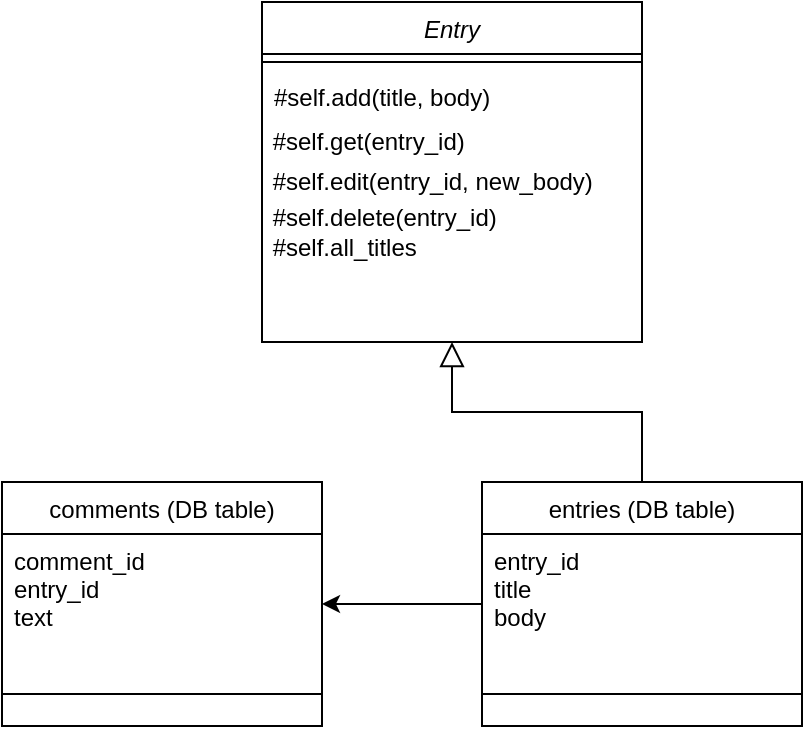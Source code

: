 <mxfile version="13.8.1" type="google" pages="2"><diagram id="C5RBs43oDa-KdzZeNtuy" name="Class Diagram"><mxGraphModel dx="842" dy="511" grid="1" gridSize="10" guides="1" tooltips="1" connect="1" arrows="1" fold="1" page="1" pageScale="1" pageWidth="827" pageHeight="1169" math="0" shadow="0"><root><mxCell id="WIyWlLk6GJQsqaUBKTNV-0"/><mxCell id="WIyWlLk6GJQsqaUBKTNV-1" parent="WIyWlLk6GJQsqaUBKTNV-0"/><mxCell id="zkfFHV4jXpPFQw0GAbJ--0" value="Entry" style="swimlane;fontStyle=2;align=center;verticalAlign=top;childLayout=stackLayout;horizontal=1;startSize=26;horizontalStack=0;resizeParent=1;resizeLast=0;collapsible=1;marginBottom=0;rounded=0;shadow=0;strokeWidth=1;" parent="WIyWlLk6GJQsqaUBKTNV-1" vertex="1"><mxGeometry x="220" y="120" width="190" height="170" as="geometry"><mxRectangle x="230" y="140" width="160" height="26" as="alternateBounds"/></mxGeometry></mxCell><mxCell id="zkfFHV4jXpPFQw0GAbJ--4" value="" style="line;html=1;strokeWidth=1;align=left;verticalAlign=middle;spacingTop=-1;spacingLeft=3;spacingRight=3;rotatable=0;labelPosition=right;points=[];portConstraint=eastwest;" parent="zkfFHV4jXpPFQw0GAbJ--0" vertex="1"><mxGeometry y="26" width="190" height="8" as="geometry"/></mxCell><mxCell id="zkfFHV4jXpPFQw0GAbJ--5" value="#self.add(title, body)" style="text;align=left;verticalAlign=top;spacingLeft=4;spacingRight=4;overflow=hidden;rotatable=0;points=[[0,0.5],[1,0.5]];portConstraint=eastwest;" parent="zkfFHV4jXpPFQw0GAbJ--0" vertex="1"><mxGeometry y="34" width="190" height="26" as="geometry"/></mxCell><mxCell id="1_X8xFD2rA93Px92pOrf-1" value="&amp;nbsp;#self.get(entry_id)" style="text;html=1;align=left;verticalAlign=middle;resizable=0;points=[];autosize=1;" parent="zkfFHV4jXpPFQw0GAbJ--0" vertex="1"><mxGeometry y="60" width="190" height="20" as="geometry"/></mxCell><mxCell id="1_X8xFD2rA93Px92pOrf-2" value="&amp;nbsp;#self.edit(entry_id, new_body)" style="text;html=1;align=left;verticalAlign=middle;resizable=0;points=[];autosize=1;" parent="zkfFHV4jXpPFQw0GAbJ--0" vertex="1"><mxGeometry y="80" width="190" height="20" as="geometry"/></mxCell><mxCell id="1_X8xFD2rA93Px92pOrf-4" value="&amp;nbsp;#self.delete(entry_id)&lt;br&gt;&amp;nbsp;#self.all_titles" style="text;html=1;align=left;verticalAlign=middle;resizable=0;points=[];autosize=1;" parent="zkfFHV4jXpPFQw0GAbJ--0" vertex="1"><mxGeometry y="100" width="190" height="30" as="geometry"/></mxCell><mxCell id="1_X8xFD2rA93Px92pOrf-13" value="" style="edgeStyle=orthogonalEdgeStyle;rounded=0;orthogonalLoop=1;jettySize=auto;html=1;" parent="WIyWlLk6GJQsqaUBKTNV-1" source="zkfFHV4jXpPFQw0GAbJ--13" target="1_X8xFD2rA93Px92pOrf-10" edge="1"><mxGeometry relative="1" as="geometry"/></mxCell><mxCell id="zkfFHV4jXpPFQw0GAbJ--13" value="entries (DB table)" style="swimlane;fontStyle=0;align=center;verticalAlign=top;childLayout=stackLayout;horizontal=1;startSize=26;horizontalStack=0;resizeParent=1;resizeLast=0;collapsible=1;marginBottom=0;rounded=0;shadow=0;strokeWidth=1;" parent="WIyWlLk6GJQsqaUBKTNV-1" vertex="1"><mxGeometry x="330" y="360" width="160" height="122" as="geometry"><mxRectangle x="340" y="380" width="170" height="26" as="alternateBounds"/></mxGeometry></mxCell><mxCell id="zkfFHV4jXpPFQw0GAbJ--14" value="entry_id&#10;title&#10;body" style="text;align=left;verticalAlign=top;spacingLeft=4;spacingRight=4;overflow=hidden;rotatable=0;points=[[0,0.5],[1,0.5]];portConstraint=eastwest;" parent="zkfFHV4jXpPFQw0GAbJ--13" vertex="1"><mxGeometry y="26" width="160" height="64" as="geometry"/></mxCell><mxCell id="zkfFHV4jXpPFQw0GAbJ--15" value="" style="line;html=1;strokeWidth=1;align=left;verticalAlign=middle;spacingTop=-1;spacingLeft=3;spacingRight=3;rotatable=0;labelPosition=right;points=[];portConstraint=eastwest;" parent="zkfFHV4jXpPFQw0GAbJ--13" vertex="1"><mxGeometry y="90" width="160" height="32" as="geometry"/></mxCell><mxCell id="zkfFHV4jXpPFQw0GAbJ--16" value="" style="endArrow=block;endSize=10;endFill=0;shadow=0;strokeWidth=1;rounded=0;edgeStyle=elbowEdgeStyle;elbow=vertical;" parent="WIyWlLk6GJQsqaUBKTNV-1" source="zkfFHV4jXpPFQw0GAbJ--13" target="zkfFHV4jXpPFQw0GAbJ--0" edge="1"><mxGeometry width="160" relative="1" as="geometry"><mxPoint x="210" y="373" as="sourcePoint"/><mxPoint x="310" y="271" as="targetPoint"/></mxGeometry></mxCell><mxCell id="1_X8xFD2rA93Px92pOrf-10" value="comments (DB table)" style="swimlane;fontStyle=0;align=center;verticalAlign=top;childLayout=stackLayout;horizontal=1;startSize=26;horizontalStack=0;resizeParent=1;resizeLast=0;collapsible=1;marginBottom=0;rounded=0;shadow=0;strokeWidth=1;" parent="WIyWlLk6GJQsqaUBKTNV-1" vertex="1"><mxGeometry x="90" y="360" width="160" height="122" as="geometry"><mxRectangle x="340" y="380" width="170" height="26" as="alternateBounds"/></mxGeometry></mxCell><mxCell id="1_X8xFD2rA93Px92pOrf-11" value="comment_id&#10;entry_id&#10;text" style="text;align=left;verticalAlign=top;spacingLeft=4;spacingRight=4;overflow=hidden;rotatable=0;points=[[0,0.5],[1,0.5]];portConstraint=eastwest;" parent="1_X8xFD2rA93Px92pOrf-10" vertex="1"><mxGeometry y="26" width="160" height="64" as="geometry"/></mxCell><mxCell id="1_X8xFD2rA93Px92pOrf-12" value="" style="line;html=1;strokeWidth=1;align=left;verticalAlign=middle;spacingTop=-1;spacingLeft=3;spacingRight=3;rotatable=0;labelPosition=right;points=[];portConstraint=eastwest;" parent="1_X8xFD2rA93Px92pOrf-10" vertex="1"><mxGeometry y="90" width="160" height="32" as="geometry"/></mxCell></root></mxGraphModel></diagram><diagram id="sb-lg5-pb5TG3BUAOX4O" name="MVC"><mxGraphModel dx="842" dy="511" grid="1" gridSize="10" guides="1" tooltips="1" connect="1" arrows="1" fold="1" page="1" pageScale="1" pageWidth="827" pageHeight="1169" math="0" shadow="0"><root><mxCell id="ye7innPjlkwsaHvEzlm9-0"/><mxCell id="ye7innPjlkwsaHvEzlm9-1" parent="ye7innPjlkwsaHvEzlm9-0"/><mxCell id="hNz_-_9zgmCr-0-ezzuq-0" value="" style="rounded=0;whiteSpace=wrap;html=1;align=center;" parent="ye7innPjlkwsaHvEzlm9-1" vertex="1"><mxGeometry x="50" y="60" width="610" height="410" as="geometry"/></mxCell><mxCell id="hNz_-_9zgmCr-0-ezzuq-1" value="" style="rounded=0;whiteSpace=wrap;html=1;align=center;" parent="ye7innPjlkwsaHvEzlm9-1" vertex="1"><mxGeometry x="20" y="60" width="150" height="410" as="geometry"/></mxCell><mxCell id="hNz_-_9zgmCr-0-ezzuq-4" value="&lt;h1&gt;Model&lt;/h1&gt;&lt;p&gt;Entry&lt;/p&gt;" style="text;html=1;strokeColor=none;fillColor=none;spacing=5;spacingTop=-20;whiteSpace=wrap;overflow=hidden;rounded=0;align=center;" parent="ye7innPjlkwsaHvEzlm9-1" vertex="1"><mxGeometry x="360" y="80" width="140" height="90" as="geometry"/></mxCell><mxCell id="hNz_-_9zgmCr-0-ezzuq-5" value="" style="endArrow=none;html=1;entryX=0.5;entryY=0;entryDx=0;entryDy=0;exitX=0.5;exitY=1;exitDx=0;exitDy=0;" parent="ye7innPjlkwsaHvEzlm9-1" source="hNz_-_9zgmCr-0-ezzuq-0" target="hNz_-_9zgmCr-0-ezzuq-0" edge="1"><mxGeometry width="50" height="50" relative="1" as="geometry"><mxPoint x="320" y="290" as="sourcePoint"/><mxPoint x="370" y="240" as="targetPoint"/></mxGeometry></mxCell><mxCell id="hNz_-_9zgmCr-0-ezzuq-6" value="" style="endArrow=none;html=1;entryX=0.75;entryY=0;entryDx=0;entryDy=0;exitX=0.75;exitY=1;exitDx=0;exitDy=0;" parent="ye7innPjlkwsaHvEzlm9-1" source="hNz_-_9zgmCr-0-ezzuq-0" target="hNz_-_9zgmCr-0-ezzuq-0" edge="1"><mxGeometry width="50" height="50" relative="1" as="geometry"><mxPoint x="320" y="290" as="sourcePoint"/><mxPoint x="370" y="240" as="targetPoint"/></mxGeometry></mxCell><mxCell id="hNz_-_9zgmCr-0-ezzuq-7" value="&lt;h1&gt;Database&lt;/h1&gt;&lt;p&gt;entries&lt;/p&gt;&lt;p&gt;comments&lt;/p&gt;" style="text;html=1;strokeColor=none;fillColor=none;spacing=5;spacingTop=-20;whiteSpace=wrap;overflow=hidden;rounded=0;align=center;" parent="ye7innPjlkwsaHvEzlm9-1" vertex="1"><mxGeometry x="510" y="80" width="140" height="200" as="geometry"/></mxCell><mxCell id="hNz_-_9zgmCr-0-ezzuq-8" value="&lt;h1&gt;Controller&lt;/h1&gt;&lt;p&gt;get '/'&amp;nbsp;&lt;/p&gt;&lt;p&gt;get '/entries' -&amp;gt; Diary.view_entries&lt;/p&gt;&lt;p&gt;post '/entries' -&amp;gt; Diary.add_entry&lt;/p&gt;&lt;p&gt;get 'entries/new' -&amp;gt; new entry form&lt;/p&gt;&lt;p&gt;get 'entries/:id/edit -&amp;gt; edit entry form&lt;/p&gt;&lt;p&gt;get 'entries/:id' -&amp;gt; Diary.show_entry(id)&lt;/p&gt;&lt;p&gt;put 'entries/:id' -&amp;gt; Diary.edit_entry(id)&lt;/p&gt;&lt;p&gt;delete 'entries/:id' -&amp;gt; Diary.delete_entry(:id)&lt;/p&gt;&lt;p&gt;&lt;br&gt;&lt;/p&gt;" style="text;html=1;strokeColor=none;fillColor=none;spacing=5;spacingTop=-20;whiteSpace=wrap;overflow=hidden;rounded=0;align=center;" parent="ye7innPjlkwsaHvEzlm9-1" vertex="1"><mxGeometry x="170" y="80" width="190" height="360" as="geometry"/></mxCell><mxCell id="sb3tpAmzbGLGBFM-_IOR-0" value="&lt;h1&gt;View&lt;/h1&gt;&lt;p&gt;index.erb - List of options&lt;/p&gt;&lt;p&gt;new.erb - New entry form&lt;/p&gt;&lt;p&gt;edit.erb - Edit entry form&lt;/p&gt;&lt;p&gt;view.erb - View entry&lt;/p&gt;&lt;p&gt;titles.erb - Show list of titles&lt;/p&gt;&lt;p&gt;&lt;br&gt;&lt;/p&gt;" style="text;html=1;strokeColor=none;fillColor=none;spacing=5;spacingTop=-20;whiteSpace=wrap;overflow=hidden;rounded=0;align=center;" parent="ye7innPjlkwsaHvEzlm9-1" vertex="1"><mxGeometry x="30" y="90" width="130" height="240" as="geometry"/></mxCell></root></mxGraphModel></diagram></mxfile>